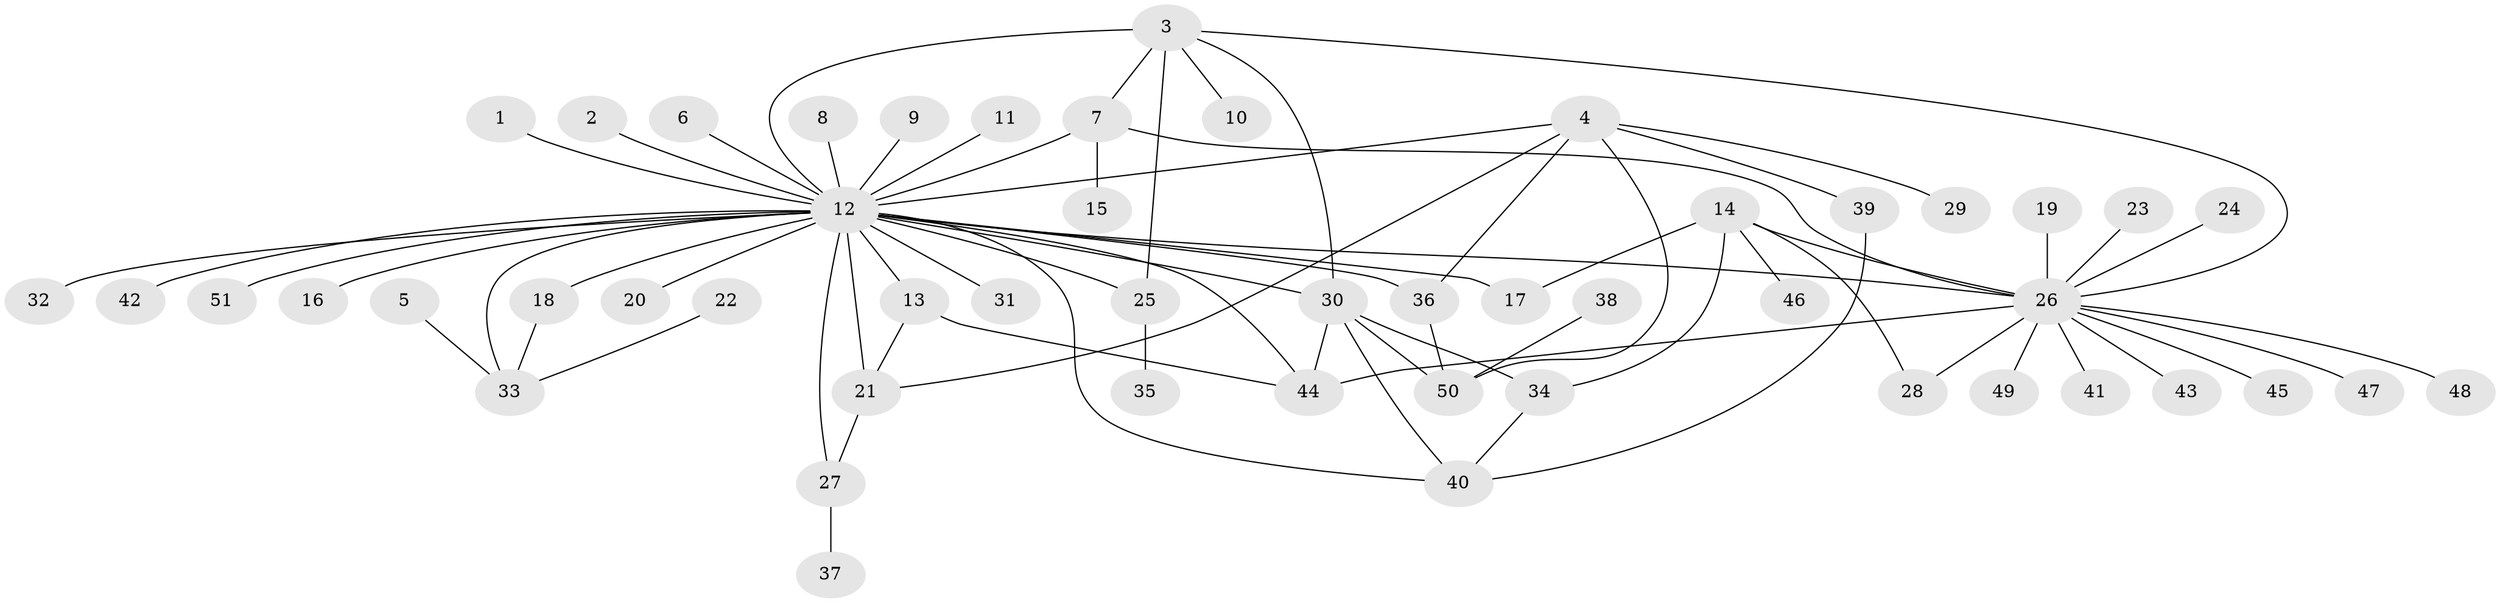 // original degree distribution, {8: 0.009900990099009901, 34: 0.009900990099009901, 9: 0.009900990099009901, 6: 0.0297029702970297, 19: 0.009900990099009901, 5: 0.04950495049504951, 3: 0.0891089108910891, 4: 0.06930693069306931, 1: 0.5544554455445545, 2: 0.16831683168316833}
// Generated by graph-tools (version 1.1) at 2025/01/03/09/25 03:01:48]
// undirected, 51 vertices, 71 edges
graph export_dot {
graph [start="1"]
  node [color=gray90,style=filled];
  1;
  2;
  3;
  4;
  5;
  6;
  7;
  8;
  9;
  10;
  11;
  12;
  13;
  14;
  15;
  16;
  17;
  18;
  19;
  20;
  21;
  22;
  23;
  24;
  25;
  26;
  27;
  28;
  29;
  30;
  31;
  32;
  33;
  34;
  35;
  36;
  37;
  38;
  39;
  40;
  41;
  42;
  43;
  44;
  45;
  46;
  47;
  48;
  49;
  50;
  51;
  1 -- 12 [weight=1.0];
  2 -- 12 [weight=1.0];
  3 -- 7 [weight=1.0];
  3 -- 10 [weight=1.0];
  3 -- 12 [weight=1.0];
  3 -- 25 [weight=2.0];
  3 -- 26 [weight=1.0];
  3 -- 30 [weight=1.0];
  4 -- 12 [weight=1.0];
  4 -- 21 [weight=1.0];
  4 -- 29 [weight=1.0];
  4 -- 36 [weight=1.0];
  4 -- 39 [weight=1.0];
  4 -- 50 [weight=1.0];
  5 -- 33 [weight=1.0];
  6 -- 12 [weight=1.0];
  7 -- 12 [weight=1.0];
  7 -- 15 [weight=1.0];
  7 -- 26 [weight=1.0];
  8 -- 12 [weight=1.0];
  9 -- 12 [weight=1.0];
  11 -- 12 [weight=1.0];
  12 -- 13 [weight=1.0];
  12 -- 16 [weight=1.0];
  12 -- 17 [weight=1.0];
  12 -- 18 [weight=2.0];
  12 -- 20 [weight=1.0];
  12 -- 21 [weight=2.0];
  12 -- 25 [weight=1.0];
  12 -- 26 [weight=1.0];
  12 -- 27 [weight=1.0];
  12 -- 30 [weight=1.0];
  12 -- 31 [weight=1.0];
  12 -- 32 [weight=1.0];
  12 -- 33 [weight=1.0];
  12 -- 36 [weight=2.0];
  12 -- 40 [weight=1.0];
  12 -- 42 [weight=1.0];
  12 -- 44 [weight=1.0];
  12 -- 51 [weight=1.0];
  13 -- 21 [weight=1.0];
  13 -- 44 [weight=1.0];
  14 -- 17 [weight=1.0];
  14 -- 26 [weight=2.0];
  14 -- 28 [weight=1.0];
  14 -- 34 [weight=1.0];
  14 -- 46 [weight=1.0];
  18 -- 33 [weight=1.0];
  19 -- 26 [weight=1.0];
  21 -- 27 [weight=1.0];
  22 -- 33 [weight=1.0];
  23 -- 26 [weight=1.0];
  24 -- 26 [weight=1.0];
  25 -- 35 [weight=1.0];
  26 -- 28 [weight=1.0];
  26 -- 41 [weight=1.0];
  26 -- 43 [weight=1.0];
  26 -- 44 [weight=2.0];
  26 -- 45 [weight=1.0];
  26 -- 47 [weight=1.0];
  26 -- 48 [weight=1.0];
  26 -- 49 [weight=1.0];
  27 -- 37 [weight=1.0];
  30 -- 34 [weight=1.0];
  30 -- 40 [weight=1.0];
  30 -- 44 [weight=1.0];
  30 -- 50 [weight=1.0];
  34 -- 40 [weight=1.0];
  36 -- 50 [weight=1.0];
  38 -- 50 [weight=1.0];
  39 -- 40 [weight=1.0];
}
